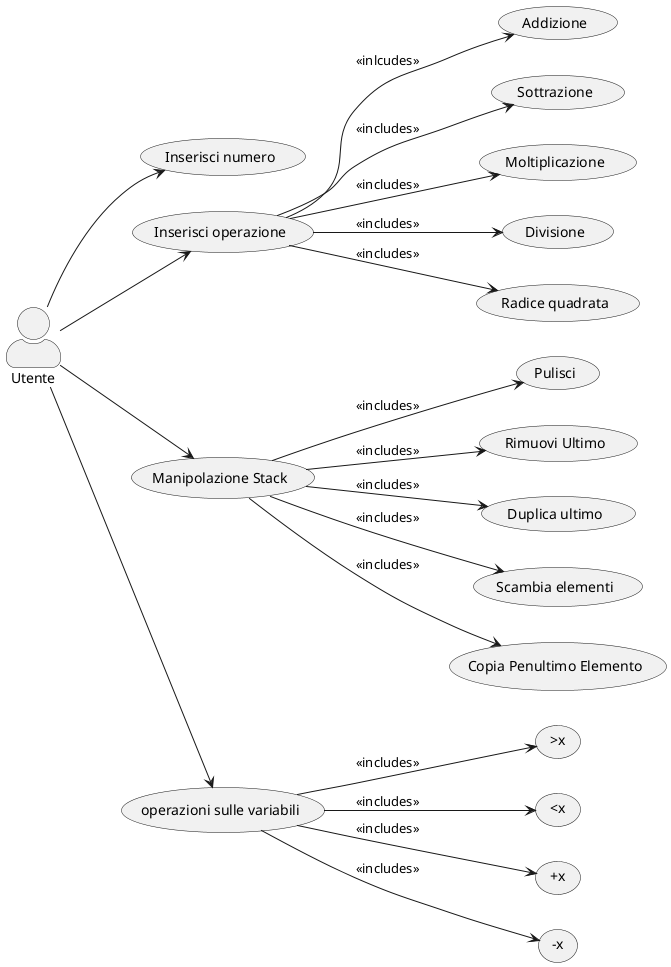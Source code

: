 @startuml calcolatrice
skinparam actorStyle awesome
left to right direction

actor "Utente" as user 




usecase "Inserisci numero" as inserisci
usecase "Inserisci operazione" as operazione
usecase "Addizione" as add 
usecase "Sottrazione" as minus
usecase "Moltiplicazione" as multiply
usecase "Divisione" as division
usecase "Radice quadrata" as sqrt 

usecase "Manipolazione Stack" as manipolazione
usecase "Pulisci" as clear
usecase "Rimuovi Ultimo" as drop
usecase "Duplica ultimo" as dup
usecase "Scambia elementi" as swap
usecase "Copia Penultimo Elemento" as over 

usecase "operazioni sulle variabili" as Support 
usecase ">x" as salva 
usecase "<x" as copia 
usecase "+x" as sommaVar 
usecase "-x" as diffVar 

user  --> operazione
user --> inserisci 
operazione --> add : <<inlcudes>>
operazione --> minus : <<includes>>
operazione --> multiply : <<includes>>
operazione --> division : <<includes>>
operazione --> sqrt : <<includes>>


user --> manipolazione 
manipolazione --> clear : <<includes>>
manipolazione --> drop : <<includes>>
manipolazione --> dup : <<includes>>
manipolazione --> swap : <<includes>>
manipolazione -->over : <<includes>>

user --> Support 
Support --> salva : <<includes>>
Support --> copia : <<includes>>
Support --> sommaVar : <<includes>>
Support --> diffVar : <<includes>>


@enduml